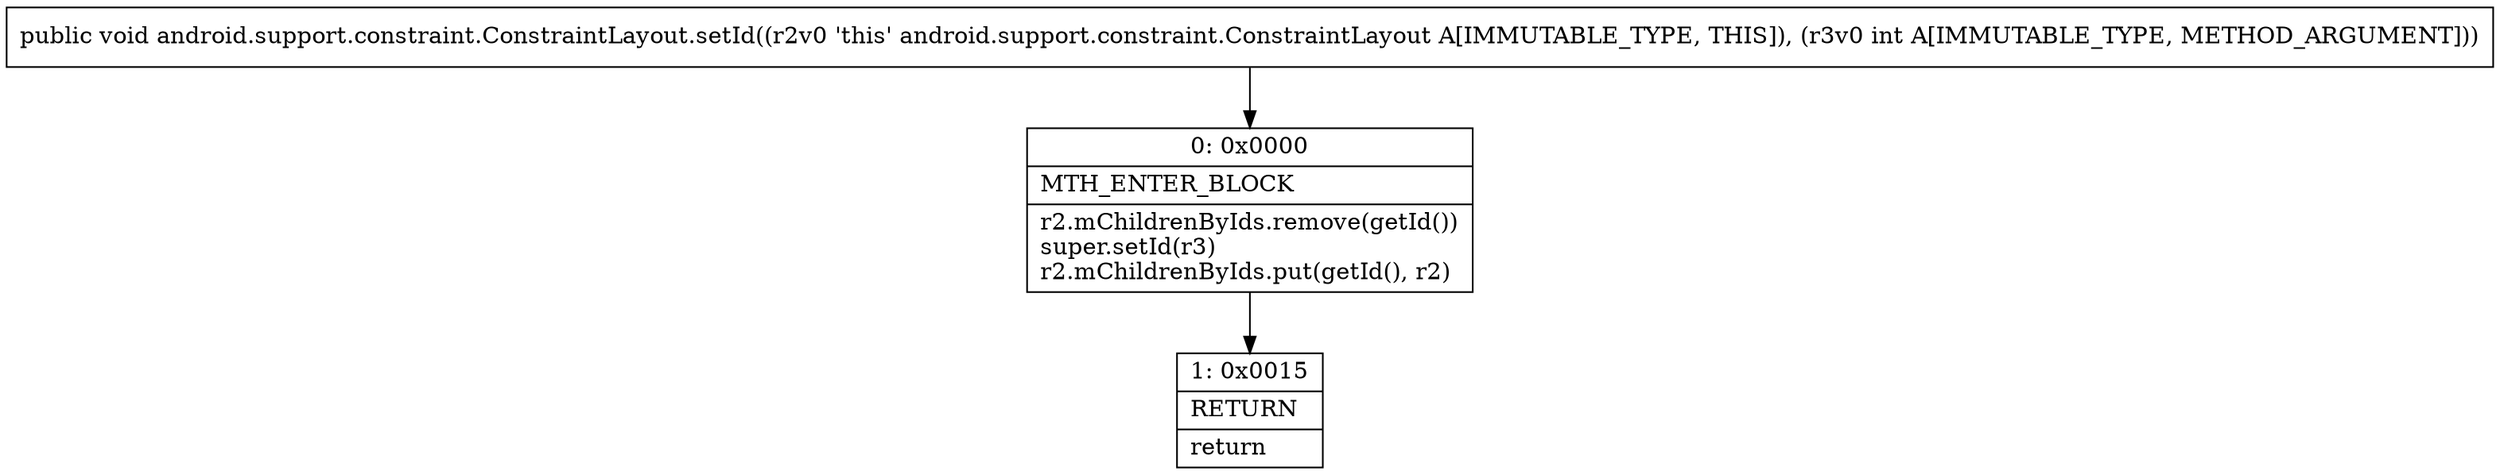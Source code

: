 digraph "CFG forandroid.support.constraint.ConstraintLayout.setId(I)V" {
Node_0 [shape=record,label="{0\:\ 0x0000|MTH_ENTER_BLOCK\l|r2.mChildrenByIds.remove(getId())\lsuper.setId(r3)\lr2.mChildrenByIds.put(getId(), r2)\l}"];
Node_1 [shape=record,label="{1\:\ 0x0015|RETURN\l|return\l}"];
MethodNode[shape=record,label="{public void android.support.constraint.ConstraintLayout.setId((r2v0 'this' android.support.constraint.ConstraintLayout A[IMMUTABLE_TYPE, THIS]), (r3v0 int A[IMMUTABLE_TYPE, METHOD_ARGUMENT])) }"];
MethodNode -> Node_0;
Node_0 -> Node_1;
}

